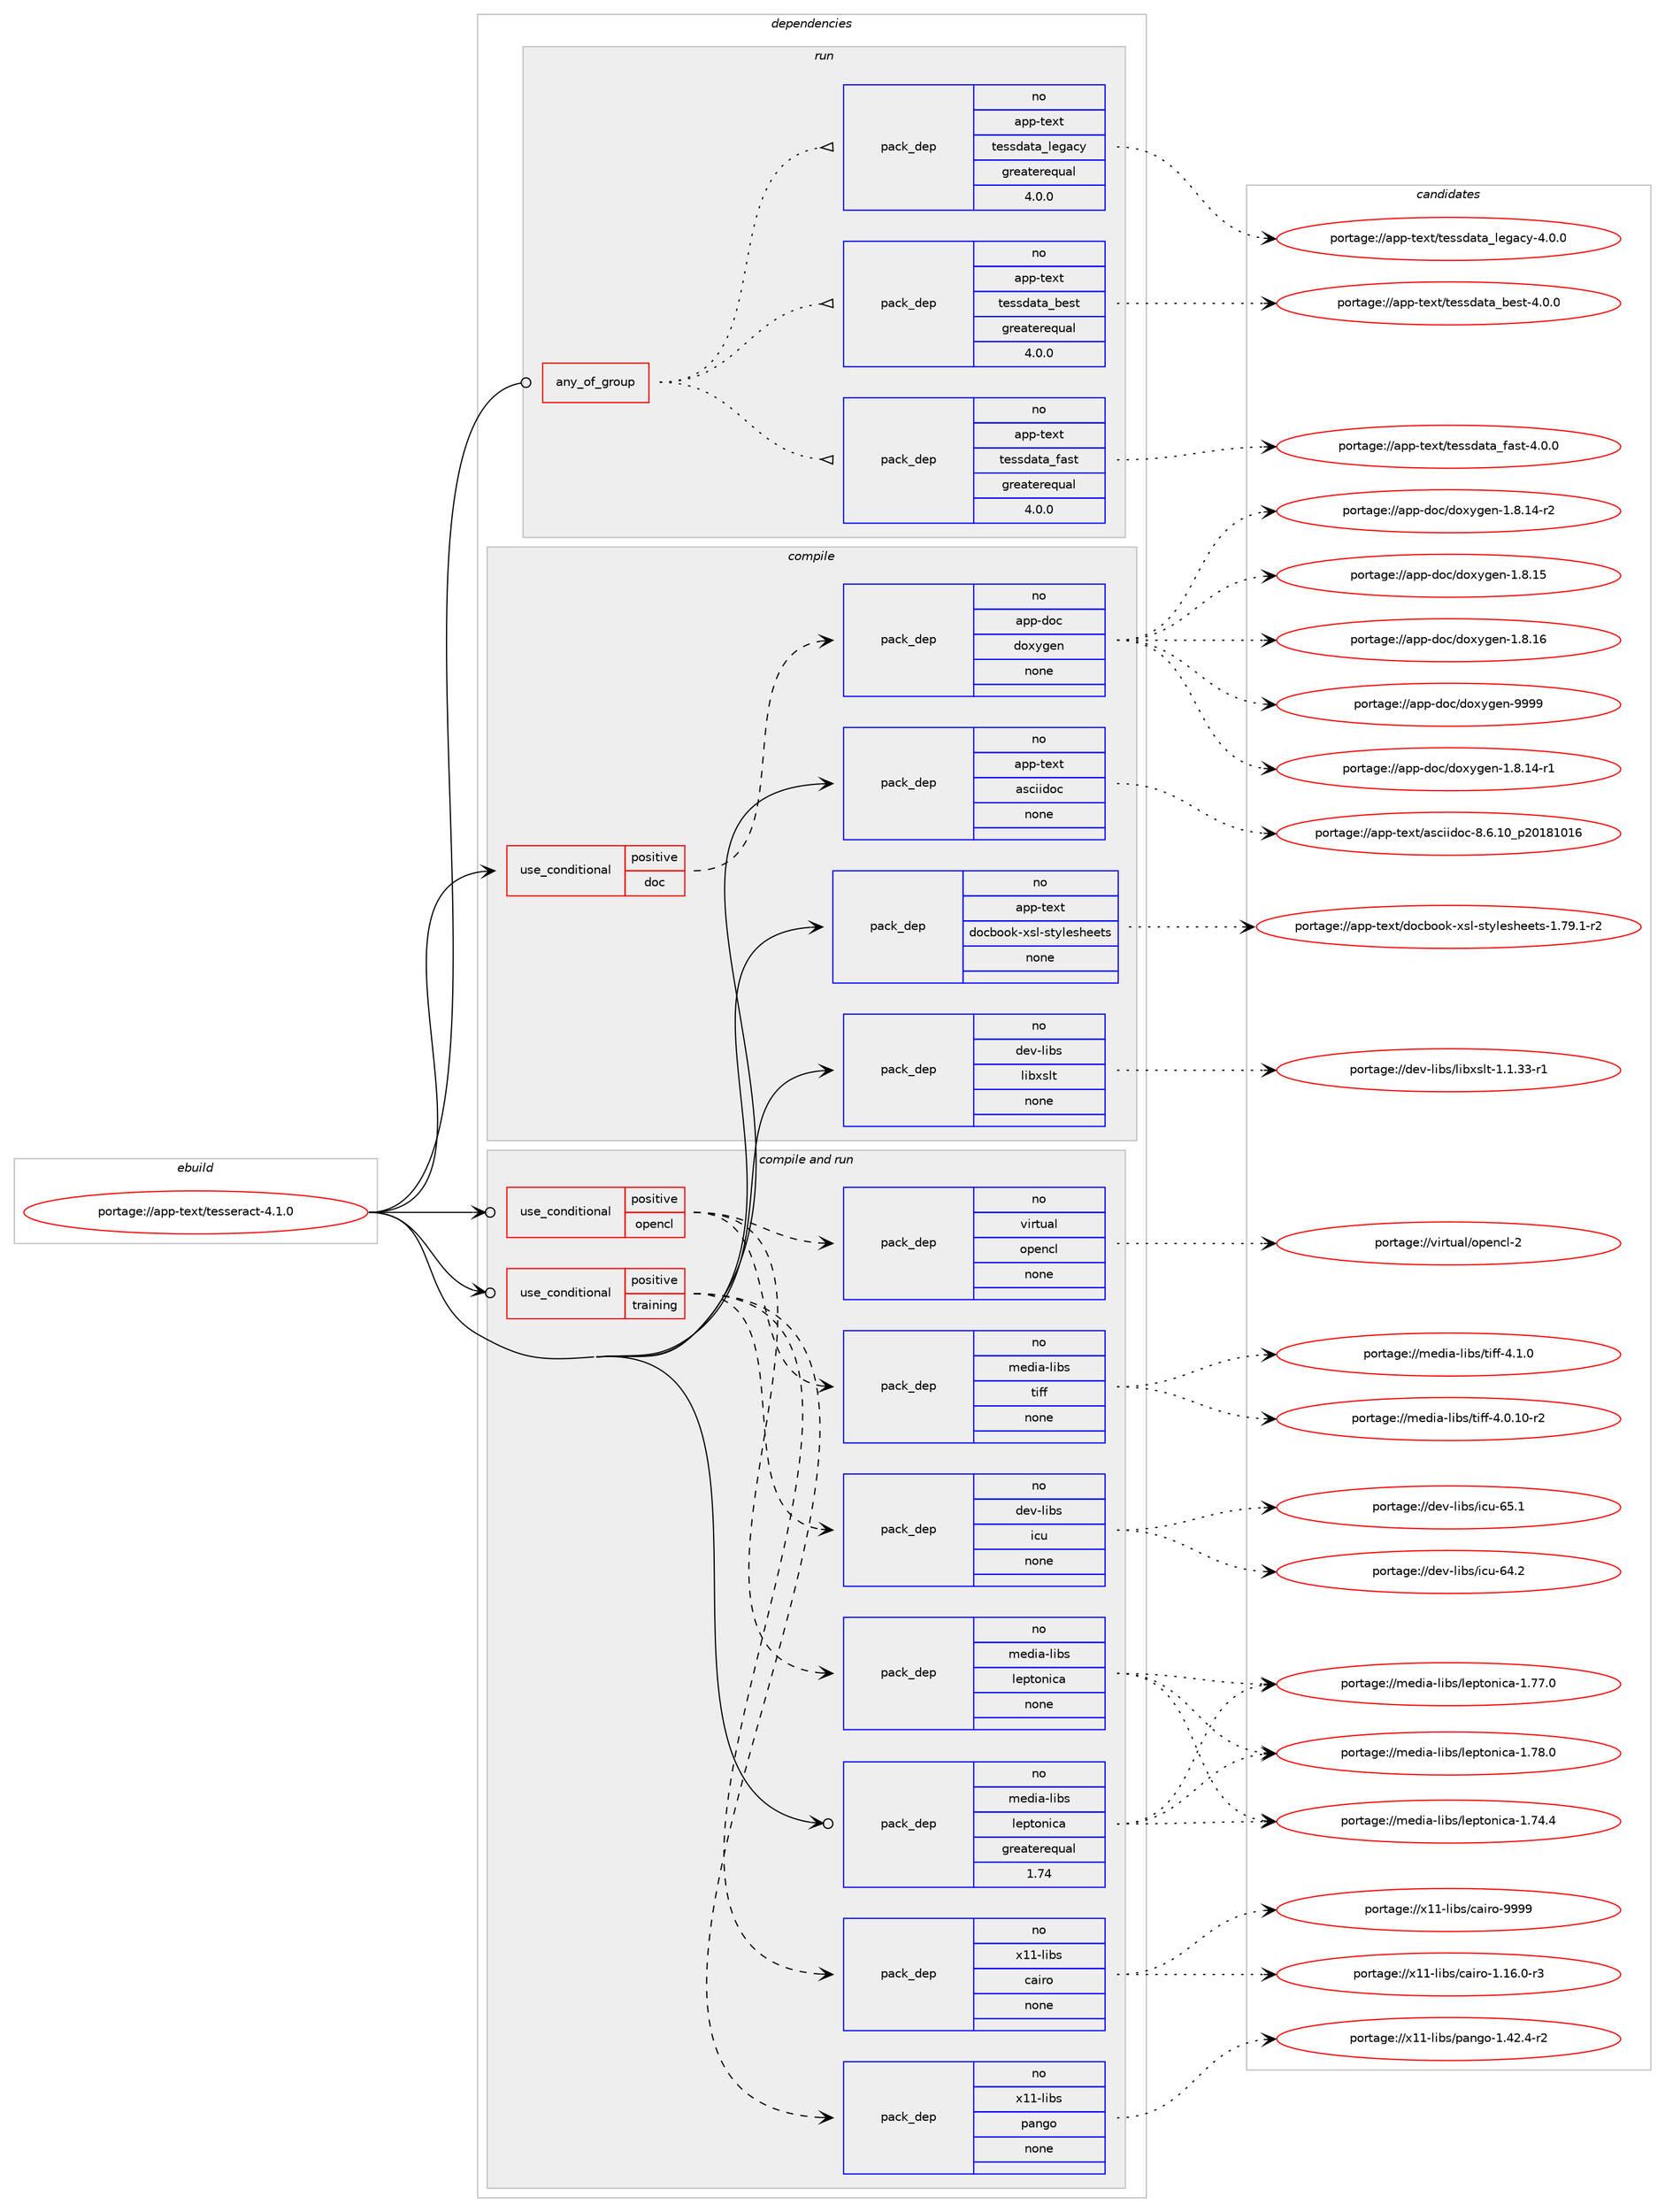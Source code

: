 digraph prolog {

# *************
# Graph options
# *************

newrank=true;
concentrate=true;
compound=true;
graph [rankdir=LR,fontname=Helvetica,fontsize=10,ranksep=1.5];#, ranksep=2.5, nodesep=0.2];
edge  [arrowhead=vee];
node  [fontname=Helvetica,fontsize=10];

# **********
# The ebuild
# **********

subgraph cluster_leftcol {
color=gray;
rank=same;
label=<<i>ebuild</i>>;
id [label="portage://app-text/tesseract-4.1.0", color=red, width=4, href="../app-text/tesseract-4.1.0.svg"];
}

# ****************
# The dependencies
# ****************

subgraph cluster_midcol {
color=gray;
label=<<i>dependencies</i>>;
subgraph cluster_compile {
fillcolor="#eeeeee";
style=filled;
label=<<i>compile</i>>;
subgraph cond11423 {
dependency47954 [label=<<TABLE BORDER="0" CELLBORDER="1" CELLSPACING="0" CELLPADDING="4"><TR><TD ROWSPAN="3" CELLPADDING="10">use_conditional</TD></TR><TR><TD>positive</TD></TR><TR><TD>doc</TD></TR></TABLE>>, shape=none, color=red];
subgraph pack35699 {
dependency47955 [label=<<TABLE BORDER="0" CELLBORDER="1" CELLSPACING="0" CELLPADDING="4" WIDTH="220"><TR><TD ROWSPAN="6" CELLPADDING="30">pack_dep</TD></TR><TR><TD WIDTH="110">no</TD></TR><TR><TD>app-doc</TD></TR><TR><TD>doxygen</TD></TR><TR><TD>none</TD></TR><TR><TD></TD></TR></TABLE>>, shape=none, color=blue];
}
dependency47954:e -> dependency47955:w [weight=20,style="dashed",arrowhead="vee"];
}
id:e -> dependency47954:w [weight=20,style="solid",arrowhead="vee"];
subgraph pack35700 {
dependency47956 [label=<<TABLE BORDER="0" CELLBORDER="1" CELLSPACING="0" CELLPADDING="4" WIDTH="220"><TR><TD ROWSPAN="6" CELLPADDING="30">pack_dep</TD></TR><TR><TD WIDTH="110">no</TD></TR><TR><TD>app-text</TD></TR><TR><TD>asciidoc</TD></TR><TR><TD>none</TD></TR><TR><TD></TD></TR></TABLE>>, shape=none, color=blue];
}
id:e -> dependency47956:w [weight=20,style="solid",arrowhead="vee"];
subgraph pack35701 {
dependency47957 [label=<<TABLE BORDER="0" CELLBORDER="1" CELLSPACING="0" CELLPADDING="4" WIDTH="220"><TR><TD ROWSPAN="6" CELLPADDING="30">pack_dep</TD></TR><TR><TD WIDTH="110">no</TD></TR><TR><TD>app-text</TD></TR><TR><TD>docbook-xsl-stylesheets</TD></TR><TR><TD>none</TD></TR><TR><TD></TD></TR></TABLE>>, shape=none, color=blue];
}
id:e -> dependency47957:w [weight=20,style="solid",arrowhead="vee"];
subgraph pack35702 {
dependency47958 [label=<<TABLE BORDER="0" CELLBORDER="1" CELLSPACING="0" CELLPADDING="4" WIDTH="220"><TR><TD ROWSPAN="6" CELLPADDING="30">pack_dep</TD></TR><TR><TD WIDTH="110">no</TD></TR><TR><TD>dev-libs</TD></TR><TR><TD>libxslt</TD></TR><TR><TD>none</TD></TR><TR><TD></TD></TR></TABLE>>, shape=none, color=blue];
}
id:e -> dependency47958:w [weight=20,style="solid",arrowhead="vee"];
}
subgraph cluster_compileandrun {
fillcolor="#eeeeee";
style=filled;
label=<<i>compile and run</i>>;
subgraph cond11424 {
dependency47959 [label=<<TABLE BORDER="0" CELLBORDER="1" CELLSPACING="0" CELLPADDING="4"><TR><TD ROWSPAN="3" CELLPADDING="10">use_conditional</TD></TR><TR><TD>positive</TD></TR><TR><TD>opencl</TD></TR></TABLE>>, shape=none, color=red];
subgraph pack35703 {
dependency47960 [label=<<TABLE BORDER="0" CELLBORDER="1" CELLSPACING="0" CELLPADDING="4" WIDTH="220"><TR><TD ROWSPAN="6" CELLPADDING="30">pack_dep</TD></TR><TR><TD WIDTH="110">no</TD></TR><TR><TD>virtual</TD></TR><TR><TD>opencl</TD></TR><TR><TD>none</TD></TR><TR><TD></TD></TR></TABLE>>, shape=none, color=blue];
}
dependency47959:e -> dependency47960:w [weight=20,style="dashed",arrowhead="vee"];
subgraph pack35704 {
dependency47961 [label=<<TABLE BORDER="0" CELLBORDER="1" CELLSPACING="0" CELLPADDING="4" WIDTH="220"><TR><TD ROWSPAN="6" CELLPADDING="30">pack_dep</TD></TR><TR><TD WIDTH="110">no</TD></TR><TR><TD>media-libs</TD></TR><TR><TD>tiff</TD></TR><TR><TD>none</TD></TR><TR><TD></TD></TR></TABLE>>, shape=none, color=blue];
}
dependency47959:e -> dependency47961:w [weight=20,style="dashed",arrowhead="vee"];
subgraph pack35705 {
dependency47962 [label=<<TABLE BORDER="0" CELLBORDER="1" CELLSPACING="0" CELLPADDING="4" WIDTH="220"><TR><TD ROWSPAN="6" CELLPADDING="30">pack_dep</TD></TR><TR><TD WIDTH="110">no</TD></TR><TR><TD>media-libs</TD></TR><TR><TD>leptonica</TD></TR><TR><TD>none</TD></TR><TR><TD></TD></TR></TABLE>>, shape=none, color=blue];
}
dependency47959:e -> dependency47962:w [weight=20,style="dashed",arrowhead="vee"];
}
id:e -> dependency47959:w [weight=20,style="solid",arrowhead="odotvee"];
subgraph cond11425 {
dependency47963 [label=<<TABLE BORDER="0" CELLBORDER="1" CELLSPACING="0" CELLPADDING="4"><TR><TD ROWSPAN="3" CELLPADDING="10">use_conditional</TD></TR><TR><TD>positive</TD></TR><TR><TD>training</TD></TR></TABLE>>, shape=none, color=red];
subgraph pack35706 {
dependency47964 [label=<<TABLE BORDER="0" CELLBORDER="1" CELLSPACING="0" CELLPADDING="4" WIDTH="220"><TR><TD ROWSPAN="6" CELLPADDING="30">pack_dep</TD></TR><TR><TD WIDTH="110">no</TD></TR><TR><TD>dev-libs</TD></TR><TR><TD>icu</TD></TR><TR><TD>none</TD></TR><TR><TD></TD></TR></TABLE>>, shape=none, color=blue];
}
dependency47963:e -> dependency47964:w [weight=20,style="dashed",arrowhead="vee"];
subgraph pack35707 {
dependency47965 [label=<<TABLE BORDER="0" CELLBORDER="1" CELLSPACING="0" CELLPADDING="4" WIDTH="220"><TR><TD ROWSPAN="6" CELLPADDING="30">pack_dep</TD></TR><TR><TD WIDTH="110">no</TD></TR><TR><TD>x11-libs</TD></TR><TR><TD>pango</TD></TR><TR><TD>none</TD></TR><TR><TD></TD></TR></TABLE>>, shape=none, color=blue];
}
dependency47963:e -> dependency47965:w [weight=20,style="dashed",arrowhead="vee"];
subgraph pack35708 {
dependency47966 [label=<<TABLE BORDER="0" CELLBORDER="1" CELLSPACING="0" CELLPADDING="4" WIDTH="220"><TR><TD ROWSPAN="6" CELLPADDING="30">pack_dep</TD></TR><TR><TD WIDTH="110">no</TD></TR><TR><TD>x11-libs</TD></TR><TR><TD>cairo</TD></TR><TR><TD>none</TD></TR><TR><TD></TD></TR></TABLE>>, shape=none, color=blue];
}
dependency47963:e -> dependency47966:w [weight=20,style="dashed",arrowhead="vee"];
}
id:e -> dependency47963:w [weight=20,style="solid",arrowhead="odotvee"];
subgraph pack35709 {
dependency47967 [label=<<TABLE BORDER="0" CELLBORDER="1" CELLSPACING="0" CELLPADDING="4" WIDTH="220"><TR><TD ROWSPAN="6" CELLPADDING="30">pack_dep</TD></TR><TR><TD WIDTH="110">no</TD></TR><TR><TD>media-libs</TD></TR><TR><TD>leptonica</TD></TR><TR><TD>greaterequal</TD></TR><TR><TD>1.74</TD></TR></TABLE>>, shape=none, color=blue];
}
id:e -> dependency47967:w [weight=20,style="solid",arrowhead="odotvee"];
}
subgraph cluster_run {
fillcolor="#eeeeee";
style=filled;
label=<<i>run</i>>;
subgraph any803 {
dependency47968 [label=<<TABLE BORDER="0" CELLBORDER="1" CELLSPACING="0" CELLPADDING="4"><TR><TD CELLPADDING="10">any_of_group</TD></TR></TABLE>>, shape=none, color=red];subgraph pack35710 {
dependency47969 [label=<<TABLE BORDER="0" CELLBORDER="1" CELLSPACING="0" CELLPADDING="4" WIDTH="220"><TR><TD ROWSPAN="6" CELLPADDING="30">pack_dep</TD></TR><TR><TD WIDTH="110">no</TD></TR><TR><TD>app-text</TD></TR><TR><TD>tessdata_fast</TD></TR><TR><TD>greaterequal</TD></TR><TR><TD>4.0.0</TD></TR></TABLE>>, shape=none, color=blue];
}
dependency47968:e -> dependency47969:w [weight=20,style="dotted",arrowhead="oinv"];
subgraph pack35711 {
dependency47970 [label=<<TABLE BORDER="0" CELLBORDER="1" CELLSPACING="0" CELLPADDING="4" WIDTH="220"><TR><TD ROWSPAN="6" CELLPADDING="30">pack_dep</TD></TR><TR><TD WIDTH="110">no</TD></TR><TR><TD>app-text</TD></TR><TR><TD>tessdata_best</TD></TR><TR><TD>greaterequal</TD></TR><TR><TD>4.0.0</TD></TR></TABLE>>, shape=none, color=blue];
}
dependency47968:e -> dependency47970:w [weight=20,style="dotted",arrowhead="oinv"];
subgraph pack35712 {
dependency47971 [label=<<TABLE BORDER="0" CELLBORDER="1" CELLSPACING="0" CELLPADDING="4" WIDTH="220"><TR><TD ROWSPAN="6" CELLPADDING="30">pack_dep</TD></TR><TR><TD WIDTH="110">no</TD></TR><TR><TD>app-text</TD></TR><TR><TD>tessdata_legacy</TD></TR><TR><TD>greaterequal</TD></TR><TR><TD>4.0.0</TD></TR></TABLE>>, shape=none, color=blue];
}
dependency47968:e -> dependency47971:w [weight=20,style="dotted",arrowhead="oinv"];
}
id:e -> dependency47968:w [weight=20,style="solid",arrowhead="odot"];
}
}

# **************
# The candidates
# **************

subgraph cluster_choices {
rank=same;
color=gray;
label=<<i>candidates</i>>;

subgraph choice35699 {
color=black;
nodesep=1;
choiceportage97112112451001119947100111120121103101110454946564649524511449 [label="portage://app-doc/doxygen-1.8.14-r1", color=red, width=4,href="../app-doc/doxygen-1.8.14-r1.svg"];
choiceportage97112112451001119947100111120121103101110454946564649524511450 [label="portage://app-doc/doxygen-1.8.14-r2", color=red, width=4,href="../app-doc/doxygen-1.8.14-r2.svg"];
choiceportage9711211245100111994710011112012110310111045494656464953 [label="portage://app-doc/doxygen-1.8.15", color=red, width=4,href="../app-doc/doxygen-1.8.15.svg"];
choiceportage9711211245100111994710011112012110310111045494656464954 [label="portage://app-doc/doxygen-1.8.16", color=red, width=4,href="../app-doc/doxygen-1.8.16.svg"];
choiceportage971121124510011199471001111201211031011104557575757 [label="portage://app-doc/doxygen-9999", color=red, width=4,href="../app-doc/doxygen-9999.svg"];
dependency47955:e -> choiceportage97112112451001119947100111120121103101110454946564649524511449:w [style=dotted,weight="100"];
dependency47955:e -> choiceportage97112112451001119947100111120121103101110454946564649524511450:w [style=dotted,weight="100"];
dependency47955:e -> choiceportage9711211245100111994710011112012110310111045494656464953:w [style=dotted,weight="100"];
dependency47955:e -> choiceportage9711211245100111994710011112012110310111045494656464954:w [style=dotted,weight="100"];
dependency47955:e -> choiceportage971121124510011199471001111201211031011104557575757:w [style=dotted,weight="100"];
}
subgraph choice35700 {
color=black;
nodesep=1;
choiceportage97112112451161011201164797115991051051001119945564654464948951125048495649484954 [label="portage://app-text/asciidoc-8.6.10_p20181016", color=red, width=4,href="../app-text/asciidoc-8.6.10_p20181016.svg"];
dependency47956:e -> choiceportage97112112451161011201164797115991051051001119945564654464948951125048495649484954:w [style=dotted,weight="100"];
}
subgraph choice35701 {
color=black;
nodesep=1;
choiceportage97112112451161011201164710011199981111111074512011510845115116121108101115104101101116115454946555746494511450 [label="portage://app-text/docbook-xsl-stylesheets-1.79.1-r2", color=red, width=4,href="../app-text/docbook-xsl-stylesheets-1.79.1-r2.svg"];
dependency47957:e -> choiceportage97112112451161011201164710011199981111111074512011510845115116121108101115104101101116115454946555746494511450:w [style=dotted,weight="100"];
}
subgraph choice35702 {
color=black;
nodesep=1;
choiceportage10010111845108105981154710810598120115108116454946494651514511449 [label="portage://dev-libs/libxslt-1.1.33-r1", color=red, width=4,href="../dev-libs/libxslt-1.1.33-r1.svg"];
dependency47958:e -> choiceportage10010111845108105981154710810598120115108116454946494651514511449:w [style=dotted,weight="100"];
}
subgraph choice35703 {
color=black;
nodesep=1;
choiceportage1181051141161179710847111112101110991084550 [label="portage://virtual/opencl-2", color=red, width=4,href="../virtual/opencl-2.svg"];
dependency47960:e -> choiceportage1181051141161179710847111112101110991084550:w [style=dotted,weight="100"];
}
subgraph choice35704 {
color=black;
nodesep=1;
choiceportage10910110010597451081059811547116105102102455246484649484511450 [label="portage://media-libs/tiff-4.0.10-r2", color=red, width=4,href="../media-libs/tiff-4.0.10-r2.svg"];
choiceportage10910110010597451081059811547116105102102455246494648 [label="portage://media-libs/tiff-4.1.0", color=red, width=4,href="../media-libs/tiff-4.1.0.svg"];
dependency47961:e -> choiceportage10910110010597451081059811547116105102102455246484649484511450:w [style=dotted,weight="100"];
dependency47961:e -> choiceportage10910110010597451081059811547116105102102455246494648:w [style=dotted,weight="100"];
}
subgraph choice35705 {
color=black;
nodesep=1;
choiceportage10910110010597451081059811547108101112116111110105999745494655524652 [label="portage://media-libs/leptonica-1.74.4", color=red, width=4,href="../media-libs/leptonica-1.74.4.svg"];
choiceportage10910110010597451081059811547108101112116111110105999745494655554648 [label="portage://media-libs/leptonica-1.77.0", color=red, width=4,href="../media-libs/leptonica-1.77.0.svg"];
choiceportage10910110010597451081059811547108101112116111110105999745494655564648 [label="portage://media-libs/leptonica-1.78.0", color=red, width=4,href="../media-libs/leptonica-1.78.0.svg"];
dependency47962:e -> choiceportage10910110010597451081059811547108101112116111110105999745494655524652:w [style=dotted,weight="100"];
dependency47962:e -> choiceportage10910110010597451081059811547108101112116111110105999745494655554648:w [style=dotted,weight="100"];
dependency47962:e -> choiceportage10910110010597451081059811547108101112116111110105999745494655564648:w [style=dotted,weight="100"];
}
subgraph choice35706 {
color=black;
nodesep=1;
choiceportage100101118451081059811547105991174554524650 [label="portage://dev-libs/icu-64.2", color=red, width=4,href="../dev-libs/icu-64.2.svg"];
choiceportage100101118451081059811547105991174554534649 [label="portage://dev-libs/icu-65.1", color=red, width=4,href="../dev-libs/icu-65.1.svg"];
dependency47964:e -> choiceportage100101118451081059811547105991174554524650:w [style=dotted,weight="100"];
dependency47964:e -> choiceportage100101118451081059811547105991174554534649:w [style=dotted,weight="100"];
}
subgraph choice35707 {
color=black;
nodesep=1;
choiceportage120494945108105981154711297110103111454946525046524511450 [label="portage://x11-libs/pango-1.42.4-r2", color=red, width=4,href="../x11-libs/pango-1.42.4-r2.svg"];
dependency47965:e -> choiceportage120494945108105981154711297110103111454946525046524511450:w [style=dotted,weight="100"];
}
subgraph choice35708 {
color=black;
nodesep=1;
choiceportage12049494510810598115479997105114111454946495446484511451 [label="portage://x11-libs/cairo-1.16.0-r3", color=red, width=4,href="../x11-libs/cairo-1.16.0-r3.svg"];
choiceportage120494945108105981154799971051141114557575757 [label="portage://x11-libs/cairo-9999", color=red, width=4,href="../x11-libs/cairo-9999.svg"];
dependency47966:e -> choiceportage12049494510810598115479997105114111454946495446484511451:w [style=dotted,weight="100"];
dependency47966:e -> choiceportage120494945108105981154799971051141114557575757:w [style=dotted,weight="100"];
}
subgraph choice35709 {
color=black;
nodesep=1;
choiceportage10910110010597451081059811547108101112116111110105999745494655524652 [label="portage://media-libs/leptonica-1.74.4", color=red, width=4,href="../media-libs/leptonica-1.74.4.svg"];
choiceportage10910110010597451081059811547108101112116111110105999745494655554648 [label="portage://media-libs/leptonica-1.77.0", color=red, width=4,href="../media-libs/leptonica-1.77.0.svg"];
choiceportage10910110010597451081059811547108101112116111110105999745494655564648 [label="portage://media-libs/leptonica-1.78.0", color=red, width=4,href="../media-libs/leptonica-1.78.0.svg"];
dependency47967:e -> choiceportage10910110010597451081059811547108101112116111110105999745494655524652:w [style=dotted,weight="100"];
dependency47967:e -> choiceportage10910110010597451081059811547108101112116111110105999745494655554648:w [style=dotted,weight="100"];
dependency47967:e -> choiceportage10910110010597451081059811547108101112116111110105999745494655564648:w [style=dotted,weight="100"];
}
subgraph choice35710 {
color=black;
nodesep=1;
choiceportage97112112451161011201164711610111511510097116979510297115116455246484648 [label="portage://app-text/tessdata_fast-4.0.0", color=red, width=4,href="../app-text/tessdata_fast-4.0.0.svg"];
dependency47969:e -> choiceportage97112112451161011201164711610111511510097116979510297115116455246484648:w [style=dotted,weight="100"];
}
subgraph choice35711 {
color=black;
nodesep=1;
choiceportage97112112451161011201164711610111511510097116979598101115116455246484648 [label="portage://app-text/tessdata_best-4.0.0", color=red, width=4,href="../app-text/tessdata_best-4.0.0.svg"];
dependency47970:e -> choiceportage97112112451161011201164711610111511510097116979598101115116455246484648:w [style=dotted,weight="100"];
}
subgraph choice35712 {
color=black;
nodesep=1;
choiceportage9711211245116101120116471161011151151009711697951081011039799121455246484648 [label="portage://app-text/tessdata_legacy-4.0.0", color=red, width=4,href="../app-text/tessdata_legacy-4.0.0.svg"];
dependency47971:e -> choiceportage9711211245116101120116471161011151151009711697951081011039799121455246484648:w [style=dotted,weight="100"];
}
}

}
